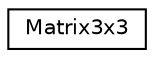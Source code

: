 digraph "Graphical Class Hierarchy"
{
 // LATEX_PDF_SIZE
  edge [fontname="Helvetica",fontsize="10",labelfontname="Helvetica",labelfontsize="10"];
  node [fontname="Helvetica",fontsize="10",shape=record];
  rankdir="LR";
  Node0 [label="Matrix3x3",height=0.2,width=0.4,color="black", fillcolor="white", style="filled",URL="$structsl_1_1Matrix3x3.html",tooltip="Holds a 3x3 matrix that can be marshaled between the wrapper and C# scripts."];
}
